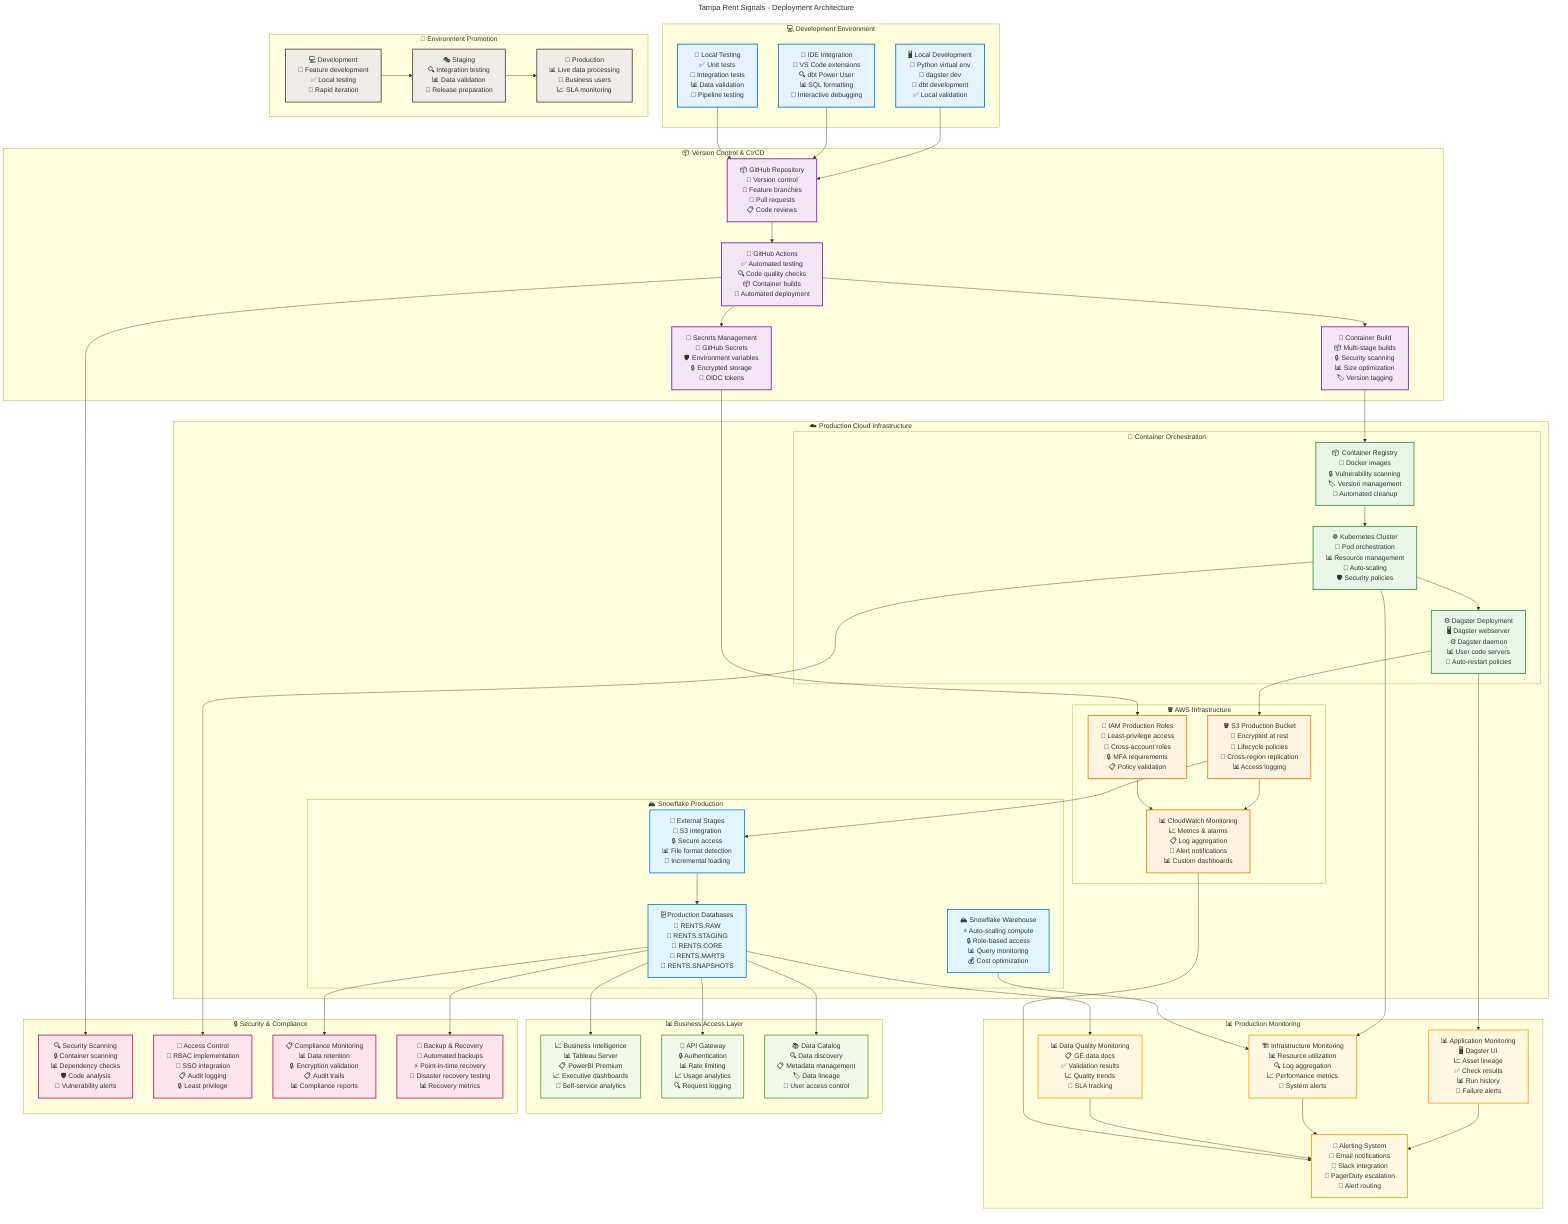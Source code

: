 ---
title: Tampa Rent Signals - Deployment Architecture
---
graph TB
    %% Development Environment
    subgraph "💻 Development Environment"
        DEV_LOCAL[🖥️ Local Development<br/>🐍 Python virtual env<br/>🔧 dagster dev<br/>🧪 dbt development<br/>✅ Local validation]
        
        DEV_IDE[📝 IDE Integration<br/>🔧 VS Code extensions<br/>🔍 dbt Power User<br/>📊 SQL formatting<br/>🧪 Interactive debugging]
        
        DEV_TESTING[🧪 Local Testing<br/>✅ Unit tests<br/>🔗 Integration tests<br/>📊 Data validation<br/>🚀 Pipeline testing]
    end

    %% Version Control & CI/CD
    subgraph "📦 Version Control & CI/CD"
        GITHUB[📦 GitHub Repository<br/>🔄 Version control<br/>🌿 Feature branches<br/>🔀 Pull requests<br/>📋 Code reviews]
        
        GITHUB_ACTIONS[🤖 GitHub Actions<br/>✅ Automated testing<br/>🔍 Code quality checks<br/>📦 Container builds<br/>🚀 Automated deployment]
        
        DOCKER_BUILD[🐳 Container Build<br/>📦 Multi-stage builds<br/>🔒 Security scanning<br/>📊 Size optimization<br/>🏷️ Version tagging]
        
        SECRETS_MGMT[🔐 Secrets Management<br/>🔑 GitHub Secrets<br/>🛡️ Environment variables<br/>🔒 Encrypted storage<br/>🎫 OIDC tokens]
    end

    %% Cloud Infrastructure
    subgraph "☁️ Production Cloud Infrastructure"
        direction TB
        
        subgraph "🪣 AWS Infrastructure"
            S3_PROD[🪣 S3 Production Bucket<br/>🔐 Encrypted at rest<br/>📁 Lifecycle policies<br/>🔄 Cross-region replication<br/>📊 Access logging]
            
            IAM_PROD[🔑 IAM Production Roles<br/>👤 Least-privilege access<br/>🎫 Cross-account roles<br/>🔒 MFA requirements<br/>📋 Policy validation]
            
            CLOUDWATCH[📊 CloudWatch Monitoring<br/>📈 Metrics & alarms<br/>📋 Log aggregation<br/>🚨 Alert notifications<br/>📊 Custom dashboards]
        end
        
        subgraph "🏔️ Snowflake Production"
            SF_WAREHOUSE[🏔️ Snowflake Warehouse<br/>⚡ Auto-scaling compute<br/>🔒 Role-based access<br/>📊 Query monitoring<br/>💰 Cost optimization]
            
            SF_DATABASES[🗄️ Production Databases<br/>🥉 RENTS.RAW<br/>🥈 RENTS.STAGING<br/>🥈 RENTS.CORE<br/>🥇 RENTS.MARTS<br/>📸 RENTS.SNAPSHOTS]
            
            SF_EXTERNAL_STAGE[📁 External Stages<br/>🔗 S3 integration<br/>🔒 Secure access<br/>📊 File format detection<br/>🔄 Incremental loading]
        end
        
        subgraph "🚀 Container Orchestration"
            direction TB
            CONTAINER_REGISTRY[📦 Container Registry<br/>🐳 Docker images<br/>🔒 Vulnerability scanning<br/>🏷️ Version management<br/>🔄 Automated cleanup]
            
            KUBERNETES[☸️ Kubernetes Cluster<br/>🚀 Pod orchestration<br/>📊 Resource management<br/>🔄 Auto-scaling<br/>🛡️ Security policies]
            
            DAGSTER_DEPLOYMENT[⚙️ Dagster Deployment<br/>🖥️ Dagster webserver<br/>⚙️ Dagster daemon<br/>📊 User code servers<br/>🔄 Auto-restart policies]
        end
    end

    %% Monitoring & Observability
    subgraph "📊 Production Monitoring"
        direction TB
        
        APPLICATION_MONITORING[📊 Application Monitoring<br/>🖥️ Dagster UI<br/>📈 Asset lineage<br/>✅ Check results<br/>📊 Run history<br/>🚨 Failure alerts]
        
        INFRASTRUCTURE_MONITORING[🏗️ Infrastructure Monitoring<br/>📊 Resource utilization<br/>🔍 Log aggregation<br/>📈 Performance metrics<br/>🚨 System alerts]
        
        DATA_MONITORING[📊 Data Quality Monitoring<br/>📋 GE data docs<br/>✅ Validation results<br/>📈 Quality trends<br/>🎯 SLA tracking]
        
        ALERTING_SYSTEM[🚨 Alerting System<br/>📧 Email notifications<br/>💬 Slack integration<br/>📱 PagerDuty escalation<br/>🔔 Alert routing]
    end

    %% Business Access Layer
    subgraph "📊 Business Access Layer"
        direction TB
        
        BI_PRODUCTION[📈 Business Intelligence<br/>📊 Tableau Server<br/>📋 PowerBI Premium<br/>📈 Executive dashboards<br/>💼 Self-service analytics]
        
        API_GATEWAY[🔌 API Gateway<br/>🔒 Authentication<br/>📊 Rate limiting<br/>📈 Usage analytics<br/>🔍 Request logging]
        
        DATA_CATALOG[📚 Data Catalog<br/>🔍 Data discovery<br/>📋 Metadata management<br/>🏷️ Data lineage<br/>👥 User access control]
    end

    %% Security & Compliance
    subgraph "🔒 Security & Compliance"
        direction TB
        
        SECURITY_SCANNING[🔍 Security Scanning<br/>🔒 Container scanning<br/>📊 Dependency checks<br/>🛡️ Code analysis<br/>🚨 Vulnerability alerts]
        
        ACCESS_CONTROL[🔑 Access Control<br/>👤 RBAC implementation<br/>🎫 SSO integration<br/>📋 Audit logging<br/>🔒 Least privilege]
        
        COMPLIANCE_MONITORING[📋 Compliance Monitoring<br/>📊 Data retention<br/>🔒 Encryption validation<br/>📋 Audit trails<br/>📊 Compliance reports]
        
        BACKUP_RECOVERY[💾 Backup & Recovery<br/>🔄 Automated backups<br/>⚡ Point-in-time recovery<br/>🧪 Disaster recovery testing<br/>📊 Recovery metrics]
    end

    %% Deployment Flow
    DEV_LOCAL --> GITHUB
    DEV_IDE --> GITHUB
    DEV_TESTING --> GITHUB
    
    GITHUB --> GITHUB_ACTIONS
    GITHUB_ACTIONS --> DOCKER_BUILD
    GITHUB_ACTIONS --> SECRETS_MGMT
    
    DOCKER_BUILD --> CONTAINER_REGISTRY
    SECRETS_MGMT --> IAM_PROD
    
    CONTAINER_REGISTRY --> KUBERNETES
    KUBERNETES --> DAGSTER_DEPLOYMENT
    
    %% Data Flow
    DAGSTER_DEPLOYMENT --> S3_PROD
    S3_PROD --> SF_EXTERNAL_STAGE
    SF_EXTERNAL_STAGE --> SF_DATABASES
    
    %% Monitoring Integration
    DAGSTER_DEPLOYMENT --> APPLICATION_MONITORING
    KUBERNETES --> INFRASTRUCTURE_MONITORING
    SF_DATABASES --> DATA_MONITORING
    
    APPLICATION_MONITORING --> ALERTING_SYSTEM
    INFRASTRUCTURE_MONITORING --> ALERTING_SYSTEM
    DATA_MONITORING --> ALERTING_SYSTEM
    
    %% Business Access
    SF_DATABASES --> BI_PRODUCTION
    SF_DATABASES --> API_GATEWAY
    SF_DATABASES --> DATA_CATALOG
    
    %% Security Integration
    GITHUB_ACTIONS --> SECURITY_SCANNING
    KUBERNETES --> ACCESS_CONTROL
    SF_DATABASES --> COMPLIANCE_MONITORING
    SF_DATABASES --> BACKUP_RECOVERY
    
    %% Monitoring of Infrastructure
    S3_PROD --> CLOUDWATCH
    IAM_PROD --> CLOUDWATCH
    SF_WAREHOUSE --> INFRASTRUCTURE_MONITORING
    CLOUDWATCH --> ALERTING_SYSTEM

    %% Environment Promotion Flow
    subgraph "🔄 Environment Promotion"
        direction LR
        ENV_DEV[💻 Development<br/>🧪 Feature development<br/>✅ Local testing<br/>🔧 Rapid iteration]
        
        ENV_STAGING[🎭 Staging<br/>🔍 Integration testing<br/>📊 Data validation<br/>🚀 Release preparation]
        
        ENV_PROD[🚀 Production<br/>📊 Live data processing<br/>👥 Business users<br/>📈 SLA monitoring]
        
        ENV_DEV --> ENV_STAGING
        ENV_STAGING --> ENV_PROD
    end

    %% Styling
    classDef developmentStyle fill:#e3f2fd,stroke:#0277bd,stroke-width:2px
    classDef cicdStyle fill:#f3e5f5,stroke:#7b1fa2,stroke-width:2px
    classDef awsStyle fill:#fff3e0,stroke:#f57c00,stroke-width:2px
    classDef snowflakeStyle fill:#e1f5fe,stroke:#0288d1,stroke-width:2px
    classDef containerStyle fill:#e8f5e8,stroke:#388e3c,stroke-width:2px
    classDef monitoringStyle fill:#fff8e1,stroke:#ffa000,stroke-width:2px
    classDef businessStyle fill:#f1f8e9,stroke:#689f38,stroke-width:2px
    classDef securityStyle fill:#fce4ec,stroke:#c2185b,stroke-width:2px
    classDef environmentStyle fill:#efebe9,stroke:#5d4037,stroke-width:2px

    class DEV_LOCAL,DEV_IDE,DEV_TESTING developmentStyle
    class GITHUB,GITHUB_ACTIONS,DOCKER_BUILD,SECRETS_MGMT cicdStyle
    class S3_PROD,IAM_PROD,CLOUDWATCH awsStyle
    class SF_WAREHOUSE,SF_DATABASES,SF_EXTERNAL_STAGE snowflakeStyle
    class CONTAINER_REGISTRY,KUBERNETES,DAGSTER_DEPLOYMENT containerStyle
    class APPLICATION_MONITORING,INFRASTRUCTURE_MONITORING,DATA_MONITORING,ALERTING_SYSTEM monitoringStyle
    class BI_PRODUCTION,API_GATEWAY,DATA_CATALOG businessStyle
    class SECURITY_SCANNING,ACCESS_CONTROL,COMPLIANCE_MONITORING,BACKUP_RECOVERY securityStyle
    class ENV_DEV,ENV_STAGING,ENV_PROD environmentStyle